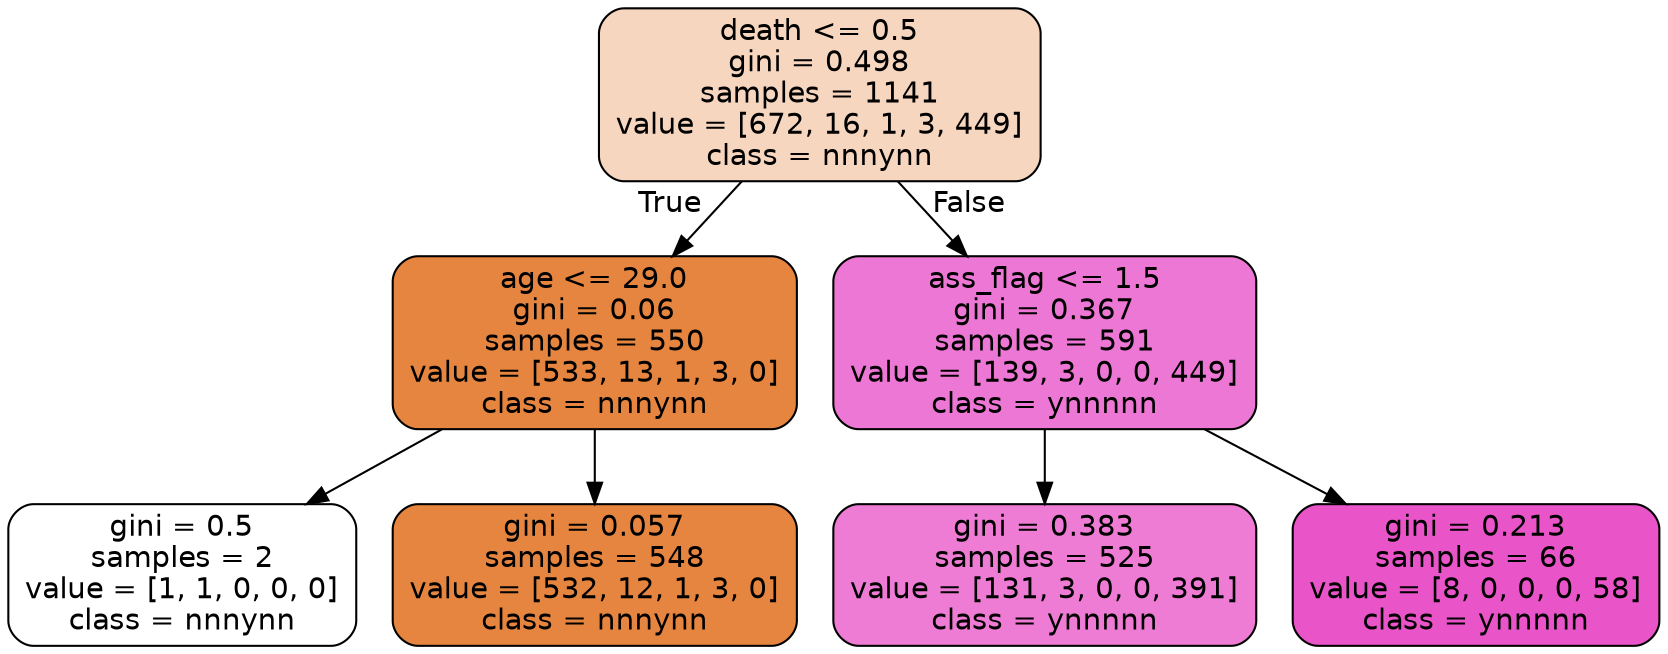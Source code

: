 digraph Tree {
node [shape=box, style="filled, rounded", color="black", fontname="helvetica"] ;
edge [fontname="helvetica"] ;
0 [label="death <= 0.5\ngini = 0.498\nsamples = 1141\nvalue = [672, 16, 1, 3, 449]\nclass = nnnynn", fillcolor="#f7d6bf"] ;
1 [label="age <= 29.0\ngini = 0.06\nsamples = 550\nvalue = [533, 13, 1, 3, 0]\nclass = nnnynn", fillcolor="#e6853f"] ;
0 -> 1 [labeldistance=2.5, labelangle=45, headlabel="True"] ;
2 [label="gini = 0.5\nsamples = 2\nvalue = [1, 1, 0, 0, 0]\nclass = nnnynn", fillcolor="#ffffff"] ;
1 -> 2 ;
3 [label="gini = 0.057\nsamples = 548\nvalue = [532, 12, 1, 3, 0]\nclass = nnnynn", fillcolor="#e6853f"] ;
1 -> 3 ;
4 [label="ass_flag <= 1.5\ngini = 0.367\nsamples = 591\nvalue = [139, 3, 0, 0, 449]\nclass = ynnnnn", fillcolor="#ed77d4"] ;
0 -> 4 [labeldistance=2.5, labelangle=-45, headlabel="False"] ;
5 [label="gini = 0.383\nsamples = 525\nvalue = [131, 3, 0, 0, 391]\nclass = ynnnnn", fillcolor="#ee7cd5"] ;
4 -> 5 ;
6 [label="gini = 0.213\nsamples = 66\nvalue = [8, 0, 0, 0, 58]\nclass = ynnnnn", fillcolor="#e954c9"] ;
4 -> 6 ;
}